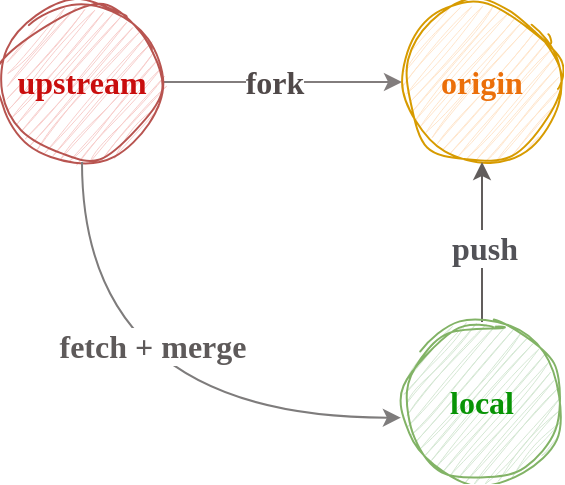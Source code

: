 <mxfile version="24.7.17">
  <diagram name="第 1 页" id="CDLxLN8433r1DgA3Vya4">
    <mxGraphModel dx="744" dy="390" grid="0" gridSize="10" guides="1" tooltips="1" connect="1" arrows="1" fold="1" page="1" pageScale="1" pageWidth="827" pageHeight="1169" math="0" shadow="0">
      <root>
        <mxCell id="0" />
        <mxCell id="1" parent="0" />
        <mxCell id="gPZRprpak1YNqEauRIL7-4" style="edgeStyle=orthogonalEdgeStyle;rounded=0;orthogonalLoop=1;jettySize=auto;html=1;entryX=0;entryY=0.5;entryDx=0;entryDy=0;strokeColor=#827d7d;fontColor=#393C56;fillColor=#F2CC8F;" parent="1" source="gPZRprpak1YNqEauRIL7-2" target="gPZRprpak1YNqEauRIL7-3" edge="1">
          <mxGeometry relative="1" as="geometry" />
        </mxCell>
        <mxCell id="gPZRprpak1YNqEauRIL7-5" value="fork" style="edgeLabel;html=1;align=center;verticalAlign=middle;resizable=0;points=[];strokeColor=#E07A5F;fontColor=#504949;fillColor=#F2CC8F;fontStyle=1;fontSize=16;fontFamily=Times New Roman;labelBackgroundColor=default;" parent="gPZRprpak1YNqEauRIL7-4" vertex="1" connectable="0">
          <mxGeometry x="-0.067" relative="1" as="geometry">
            <mxPoint as="offset" />
          </mxGeometry>
        </mxCell>
        <mxCell id="gPZRprpak1YNqEauRIL7-2" value="upstream" style="ellipse;whiteSpace=wrap;html=1;aspect=fixed;sketch=1;curveFitting=1;jiggle=2;labelBackgroundColor=none;fillColor=#f8cecc;strokeColor=#b85450;fontFamily=Times New Roman;fontColor=#c90d0d;textShadow=0;fontStyle=1;labelBorderColor=none;fontSize=16;" parent="1" vertex="1">
          <mxGeometry x="200" y="160" width="80" height="80" as="geometry" />
        </mxCell>
        <mxCell id="gPZRprpak1YNqEauRIL7-3" value="origin" style="ellipse;whiteSpace=wrap;html=1;aspect=fixed;strokeColor=#d79b00;fillColor=#ffe6cc;sketch=1;curveFitting=1;jiggle=2;shadow=0;fontStyle=1;fontSize=16;fontFamily=Times New Roman;fontColor=#eb6f0a;" parent="1" vertex="1">
          <mxGeometry x="400" y="160" width="80" height="80" as="geometry" />
        </mxCell>
        <mxCell id="gPZRprpak1YNqEauRIL7-11" style="edgeStyle=orthogonalEdgeStyle;rounded=0;orthogonalLoop=1;jettySize=auto;html=1;entryX=0.5;entryY=1;entryDx=0;entryDy=0;strokeColor=#615d5c;fontColor=#393C56;fillColor=#F2CC8F;curved=1;" parent="1" source="gPZRprpak1YNqEauRIL7-6" target="gPZRprpak1YNqEauRIL7-3" edge="1">
          <mxGeometry relative="1" as="geometry" />
        </mxCell>
        <mxCell id="gPZRprpak1YNqEauRIL7-12" value="push" style="edgeLabel;html=1;align=center;verticalAlign=middle;resizable=0;points=[];strokeColor=#E07A5F;fontColor=#525257;fillColor=#F2CC8F;fontFamily=Times New Roman;fontStyle=1;fontSize=16;" parent="gPZRprpak1YNqEauRIL7-11" vertex="1" connectable="0">
          <mxGeometry x="-0.076" y="-1" relative="1" as="geometry">
            <mxPoint as="offset" />
          </mxGeometry>
        </mxCell>
        <mxCell id="gPZRprpak1YNqEauRIL7-6" value="local" style="ellipse;whiteSpace=wrap;html=1;aspect=fixed;strokeColor=#82b366;fillColor=#d5e8d4;sketch=1;curveFitting=1;jiggle=2;fontFamily=Times New Roman;fontStyle=1;fontSize=16;fontColor=#089405;" parent="1" vertex="1">
          <mxGeometry x="400" y="320" width="80" height="80" as="geometry" />
        </mxCell>
        <mxCell id="gPZRprpak1YNqEauRIL7-9" style="edgeStyle=orthogonalEdgeStyle;rounded=0;orthogonalLoop=1;jettySize=auto;html=1;entryX=-0.007;entryY=0.598;entryDx=0;entryDy=0;entryPerimeter=0;strokeColor=#7e7c7c;fontColor=#393C56;fillColor=#F2CC8F;curved=1;" parent="1" source="gPZRprpak1YNqEauRIL7-2" target="gPZRprpak1YNqEauRIL7-6" edge="1">
          <mxGeometry relative="1" as="geometry">
            <Array as="points">
              <mxPoint x="240" y="368" />
            </Array>
          </mxGeometry>
        </mxCell>
        <mxCell id="gPZRprpak1YNqEauRIL7-10" value="fetch + merge" style="edgeLabel;html=1;align=center;verticalAlign=middle;resizable=0;points=[];strokeColor=#E07A5F;fontColor=#5e5a5a;fillColor=#F2CC8F;fontStyle=1;fontFamily=Times New Roman;fontSize=16;" parent="gPZRprpak1YNqEauRIL7-9" vertex="1" connectable="0">
          <mxGeometry x="-0.359" y="35" relative="1" as="geometry">
            <mxPoint as="offset" />
          </mxGeometry>
        </mxCell>
      </root>
    </mxGraphModel>
  </diagram>
</mxfile>

